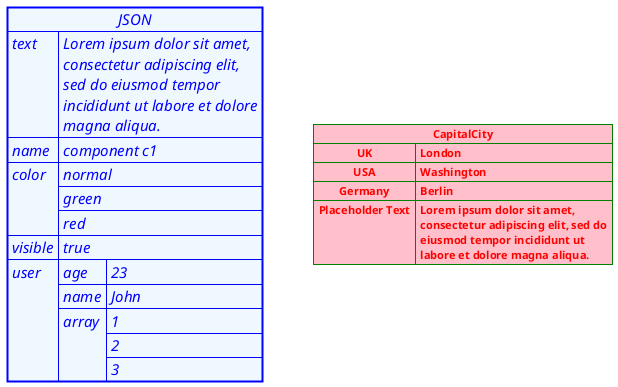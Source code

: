 {
  "sha1": "8rt5h3ubnche8j53jv7ujbptnyu8bv5",
  "insertion": {
    "when": "2024-05-30T20:48:21.510Z",
    "url": "https://forum.plantuml.net/16644/style-allow-all-style-for-json-object",
    "user": "plantuml@gmail.com"
  }
}
@startuml
<style>
json {
  MaximumWidth 200
  MinimumWidth 100
  BackGroundColor aliceblue
  LineColor blue
  LineThickness 2.0
  FontColor blue
  FontSize 15
  FontStyle italic
  Margin 50
  Padding 100
}
map {
  MaximumWidth 200
  MinimumWidth 100
  BackGroundColor pink
  LineColor green
  LineThickness 1.0
  FontColor red
  FontSize 11
  FontStyle bold
  Margin 50
  Padding 100
}
</style>

json JSON {
  "text": "Lorem ipsum dolor sit amet, consectetur adipiscing elit, sed do eiusmod tempor incididunt ut labore et dolore magna aliqua.",
  "name": "component c1",
  "color": ["normal", "green", "red"],
  "visible": true,
  "user" : { "age": 23, "name": "John", "array": [1, 2, 3]}
}

map CapitalCity {
 UK => London
 USA => Washington
 Germany => Berlin
 Placeholder Text => Lorem ipsum dolor sit amet, consectetur adipiscing elit, sed do eiusmod tempor incididunt ut labore et dolore magna aliqua.
}
@enduml
